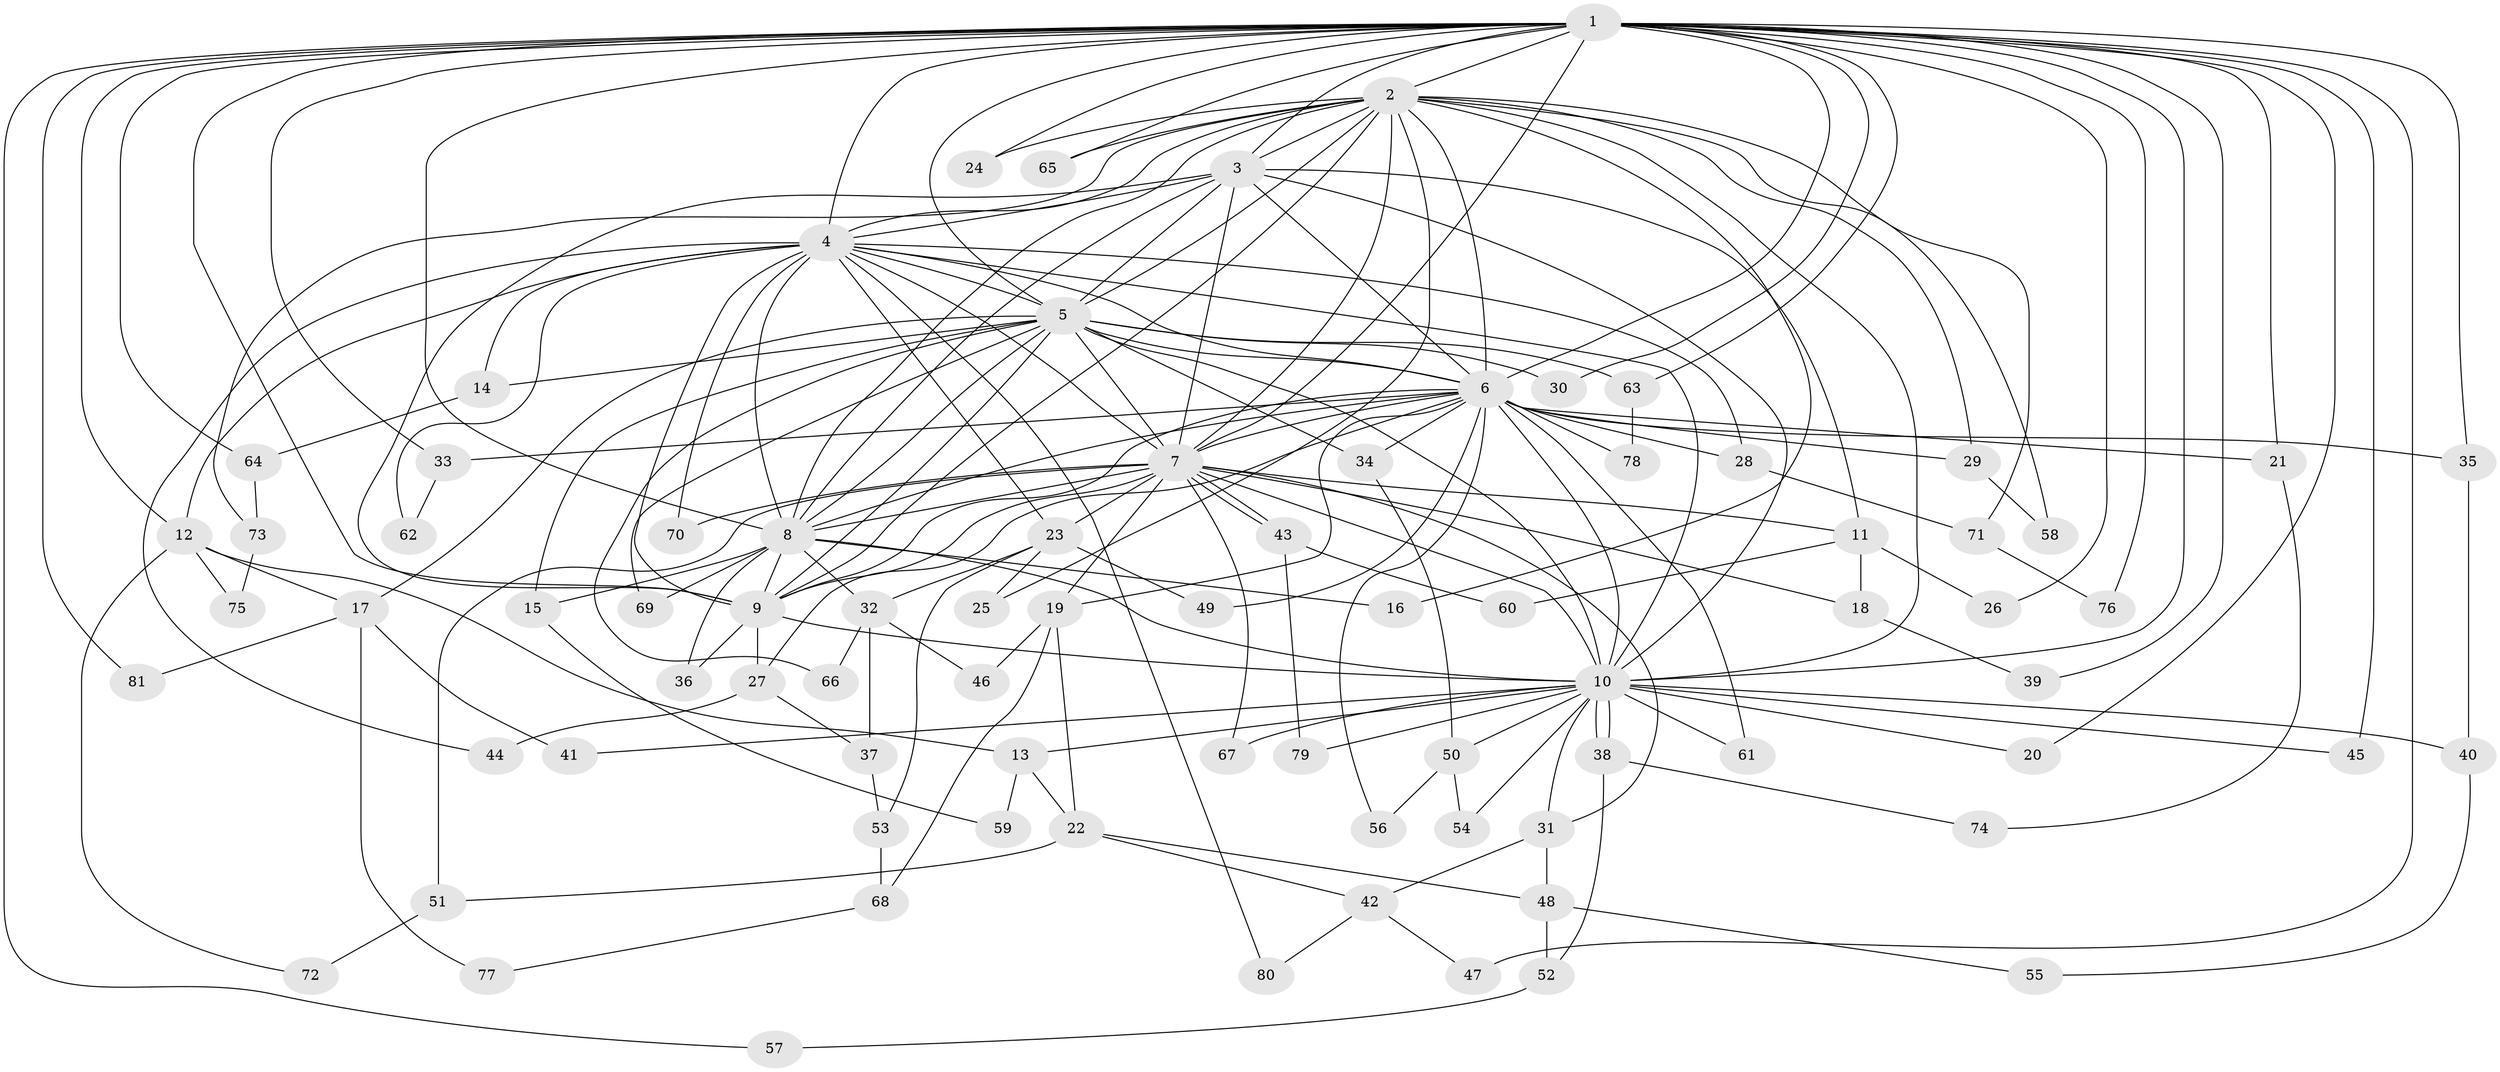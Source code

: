 // coarse degree distribution, {8: 0.07317073170731707, 10: 0.024390243902439025, 19: 0.024390243902439025, 15: 0.024390243902439025, 12: 0.024390243902439025, 24: 0.024390243902439025, 4: 0.12195121951219512, 3: 0.2926829268292683, 5: 0.024390243902439025, 7: 0.024390243902439025, 2: 0.3170731707317073, 6: 0.024390243902439025}
// Generated by graph-tools (version 1.1) at 2025/49/03/04/25 22:49:54]
// undirected, 81 vertices, 187 edges
graph export_dot {
  node [color=gray90,style=filled];
  1;
  2;
  3;
  4;
  5;
  6;
  7;
  8;
  9;
  10;
  11;
  12;
  13;
  14;
  15;
  16;
  17;
  18;
  19;
  20;
  21;
  22;
  23;
  24;
  25;
  26;
  27;
  28;
  29;
  30;
  31;
  32;
  33;
  34;
  35;
  36;
  37;
  38;
  39;
  40;
  41;
  42;
  43;
  44;
  45;
  46;
  47;
  48;
  49;
  50;
  51;
  52;
  53;
  54;
  55;
  56;
  57;
  58;
  59;
  60;
  61;
  62;
  63;
  64;
  65;
  66;
  67;
  68;
  69;
  70;
  71;
  72;
  73;
  74;
  75;
  76;
  77;
  78;
  79;
  80;
  81;
  1 -- 2;
  1 -- 3;
  1 -- 4;
  1 -- 5;
  1 -- 6;
  1 -- 7;
  1 -- 8;
  1 -- 9;
  1 -- 10;
  1 -- 12;
  1 -- 20;
  1 -- 21;
  1 -- 24;
  1 -- 26;
  1 -- 30;
  1 -- 33;
  1 -- 35;
  1 -- 39;
  1 -- 45;
  1 -- 47;
  1 -- 57;
  1 -- 63;
  1 -- 64;
  1 -- 65;
  1 -- 76;
  1 -- 81;
  2 -- 3;
  2 -- 4;
  2 -- 5;
  2 -- 6;
  2 -- 7;
  2 -- 8;
  2 -- 9;
  2 -- 10;
  2 -- 16;
  2 -- 24;
  2 -- 25;
  2 -- 29;
  2 -- 58;
  2 -- 65;
  2 -- 71;
  2 -- 73;
  3 -- 4;
  3 -- 5;
  3 -- 6;
  3 -- 7;
  3 -- 8;
  3 -- 9;
  3 -- 10;
  3 -- 11;
  4 -- 5;
  4 -- 6;
  4 -- 7;
  4 -- 8;
  4 -- 9;
  4 -- 10;
  4 -- 12;
  4 -- 14;
  4 -- 23;
  4 -- 28;
  4 -- 44;
  4 -- 62;
  4 -- 70;
  4 -- 80;
  5 -- 6;
  5 -- 7;
  5 -- 8;
  5 -- 9;
  5 -- 10;
  5 -- 14;
  5 -- 15;
  5 -- 17;
  5 -- 30;
  5 -- 34;
  5 -- 63;
  5 -- 66;
  5 -- 69;
  6 -- 7;
  6 -- 8;
  6 -- 9;
  6 -- 10;
  6 -- 19;
  6 -- 21;
  6 -- 27;
  6 -- 28;
  6 -- 29;
  6 -- 33;
  6 -- 34;
  6 -- 35;
  6 -- 49;
  6 -- 56;
  6 -- 61;
  6 -- 78;
  7 -- 8;
  7 -- 9;
  7 -- 10;
  7 -- 11;
  7 -- 18;
  7 -- 19;
  7 -- 23;
  7 -- 31;
  7 -- 43;
  7 -- 43;
  7 -- 51;
  7 -- 67;
  7 -- 70;
  8 -- 9;
  8 -- 10;
  8 -- 15;
  8 -- 16;
  8 -- 32;
  8 -- 36;
  8 -- 69;
  9 -- 10;
  9 -- 27;
  9 -- 36;
  10 -- 13;
  10 -- 20;
  10 -- 31;
  10 -- 38;
  10 -- 38;
  10 -- 40;
  10 -- 41;
  10 -- 45;
  10 -- 50;
  10 -- 54;
  10 -- 61;
  10 -- 67;
  10 -- 79;
  11 -- 18;
  11 -- 26;
  11 -- 60;
  12 -- 13;
  12 -- 17;
  12 -- 72;
  12 -- 75;
  13 -- 22;
  13 -- 59;
  14 -- 64;
  15 -- 59;
  17 -- 41;
  17 -- 77;
  17 -- 81;
  18 -- 39;
  19 -- 22;
  19 -- 46;
  19 -- 68;
  21 -- 74;
  22 -- 42;
  22 -- 48;
  22 -- 51;
  23 -- 25;
  23 -- 32;
  23 -- 49;
  23 -- 53;
  27 -- 37;
  27 -- 44;
  28 -- 71;
  29 -- 58;
  31 -- 42;
  31 -- 48;
  32 -- 37;
  32 -- 46;
  32 -- 66;
  33 -- 62;
  34 -- 50;
  35 -- 40;
  37 -- 53;
  38 -- 52;
  38 -- 74;
  40 -- 55;
  42 -- 47;
  42 -- 80;
  43 -- 60;
  43 -- 79;
  48 -- 52;
  48 -- 55;
  50 -- 54;
  50 -- 56;
  51 -- 72;
  52 -- 57;
  53 -- 68;
  63 -- 78;
  64 -- 73;
  68 -- 77;
  71 -- 76;
  73 -- 75;
}
